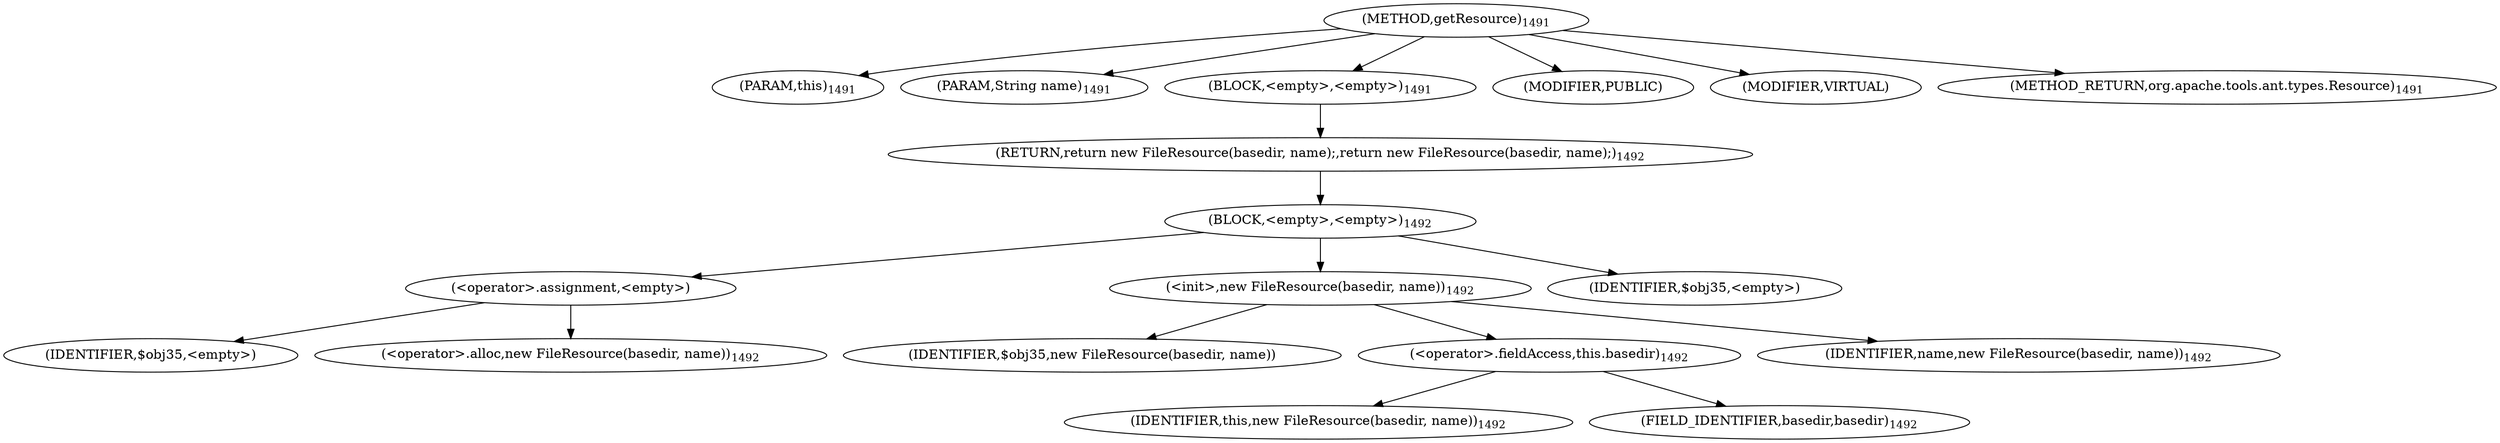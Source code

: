 digraph "getResource" {  
"2914" [label = <(METHOD,getResource)<SUB>1491</SUB>> ]
"2915" [label = <(PARAM,this)<SUB>1491</SUB>> ]
"2916" [label = <(PARAM,String name)<SUB>1491</SUB>> ]
"2917" [label = <(BLOCK,&lt;empty&gt;,&lt;empty&gt;)<SUB>1491</SUB>> ]
"2918" [label = <(RETURN,return new FileResource(basedir, name);,return new FileResource(basedir, name);)<SUB>1492</SUB>> ]
"2919" [label = <(BLOCK,&lt;empty&gt;,&lt;empty&gt;)<SUB>1492</SUB>> ]
"2920" [label = <(&lt;operator&gt;.assignment,&lt;empty&gt;)> ]
"2921" [label = <(IDENTIFIER,$obj35,&lt;empty&gt;)> ]
"2922" [label = <(&lt;operator&gt;.alloc,new FileResource(basedir, name))<SUB>1492</SUB>> ]
"2923" [label = <(&lt;init&gt;,new FileResource(basedir, name))<SUB>1492</SUB>> ]
"2924" [label = <(IDENTIFIER,$obj35,new FileResource(basedir, name))> ]
"2925" [label = <(&lt;operator&gt;.fieldAccess,this.basedir)<SUB>1492</SUB>> ]
"2926" [label = <(IDENTIFIER,this,new FileResource(basedir, name))<SUB>1492</SUB>> ]
"2927" [label = <(FIELD_IDENTIFIER,basedir,basedir)<SUB>1492</SUB>> ]
"2928" [label = <(IDENTIFIER,name,new FileResource(basedir, name))<SUB>1492</SUB>> ]
"2929" [label = <(IDENTIFIER,$obj35,&lt;empty&gt;)> ]
"2930" [label = <(MODIFIER,PUBLIC)> ]
"2931" [label = <(MODIFIER,VIRTUAL)> ]
"2932" [label = <(METHOD_RETURN,org.apache.tools.ant.types.Resource)<SUB>1491</SUB>> ]
  "2914" -> "2915" 
  "2914" -> "2916" 
  "2914" -> "2917" 
  "2914" -> "2930" 
  "2914" -> "2931" 
  "2914" -> "2932" 
  "2917" -> "2918" 
  "2918" -> "2919" 
  "2919" -> "2920" 
  "2919" -> "2923" 
  "2919" -> "2929" 
  "2920" -> "2921" 
  "2920" -> "2922" 
  "2923" -> "2924" 
  "2923" -> "2925" 
  "2923" -> "2928" 
  "2925" -> "2926" 
  "2925" -> "2927" 
}
